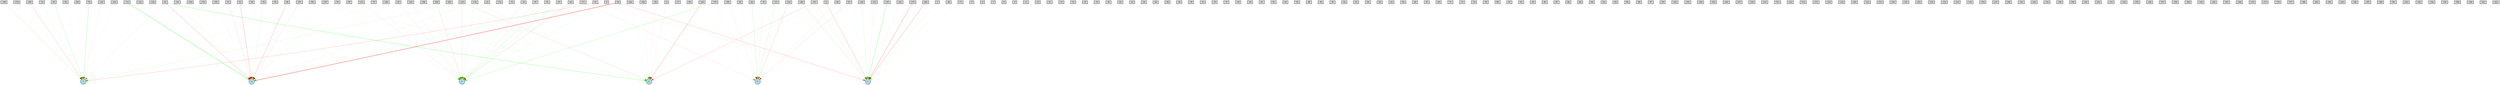 digraph {
	graph [nodesep=0.5 ranksep=6]
	node [fontsize=9 height=0.2 shape=circle width=0.2]
	-1 [fillcolor=lightgray shape=box style=filled]
	-2 [fillcolor=lightgray shape=box style=filled]
	-3 [fillcolor=lightgray shape=box style=filled]
	-4 [fillcolor=lightgray shape=box style=filled]
	-5 [fillcolor=lightgray shape=box style=filled]
	-6 [fillcolor=lightgray shape=box style=filled]
	-7 [fillcolor=lightgray shape=box style=filled]
	-8 [fillcolor=lightgray shape=box style=filled]
	-9 [fillcolor=lightgray shape=box style=filled]
	-10 [fillcolor=lightgray shape=box style=filled]
	-11 [fillcolor=lightgray shape=box style=filled]
	-12 [fillcolor=lightgray shape=box style=filled]
	-13 [fillcolor=lightgray shape=box style=filled]
	-14 [fillcolor=lightgray shape=box style=filled]
	-15 [fillcolor=lightgray shape=box style=filled]
	-16 [fillcolor=lightgray shape=box style=filled]
	-17 [fillcolor=lightgray shape=box style=filled]
	-18 [fillcolor=lightgray shape=box style=filled]
	-19 [fillcolor=lightgray shape=box style=filled]
	-20 [fillcolor=lightgray shape=box style=filled]
	-21 [fillcolor=lightgray shape=box style=filled]
	-22 [fillcolor=lightgray shape=box style=filled]
	-23 [fillcolor=lightgray shape=box style=filled]
	-24 [fillcolor=lightgray shape=box style=filled]
	-25 [fillcolor=lightgray shape=box style=filled]
	-26 [fillcolor=lightgray shape=box style=filled]
	-27 [fillcolor=lightgray shape=box style=filled]
	-28 [fillcolor=lightgray shape=box style=filled]
	-29 [fillcolor=lightgray shape=box style=filled]
	-30 [fillcolor=lightgray shape=box style=filled]
	-31 [fillcolor=lightgray shape=box style=filled]
	-32 [fillcolor=lightgray shape=box style=filled]
	-33 [fillcolor=lightgray shape=box style=filled]
	-34 [fillcolor=lightgray shape=box style=filled]
	-35 [fillcolor=lightgray shape=box style=filled]
	-36 [fillcolor=lightgray shape=box style=filled]
	-37 [fillcolor=lightgray shape=box style=filled]
	-38 [fillcolor=lightgray shape=box style=filled]
	-39 [fillcolor=lightgray shape=box style=filled]
	-40 [fillcolor=lightgray shape=box style=filled]
	-41 [fillcolor=lightgray shape=box style=filled]
	-42 [fillcolor=lightgray shape=box style=filled]
	-43 [fillcolor=lightgray shape=box style=filled]
	-44 [fillcolor=lightgray shape=box style=filled]
	-45 [fillcolor=lightgray shape=box style=filled]
	-46 [fillcolor=lightgray shape=box style=filled]
	-47 [fillcolor=lightgray shape=box style=filled]
	-48 [fillcolor=lightgray shape=box style=filled]
	-49 [fillcolor=lightgray shape=box style=filled]
	-50 [fillcolor=lightgray shape=box style=filled]
	-51 [fillcolor=lightgray shape=box style=filled]
	-52 [fillcolor=lightgray shape=box style=filled]
	-53 [fillcolor=lightgray shape=box style=filled]
	-54 [fillcolor=lightgray shape=box style=filled]
	-55 [fillcolor=lightgray shape=box style=filled]
	-56 [fillcolor=lightgray shape=box style=filled]
	-57 [fillcolor=lightgray shape=box style=filled]
	-58 [fillcolor=lightgray shape=box style=filled]
	-59 [fillcolor=lightgray shape=box style=filled]
	-60 [fillcolor=lightgray shape=box style=filled]
	-61 [fillcolor=lightgray shape=box style=filled]
	-62 [fillcolor=lightgray shape=box style=filled]
	-63 [fillcolor=lightgray shape=box style=filled]
	-64 [fillcolor=lightgray shape=box style=filled]
	-65 [fillcolor=lightgray shape=box style=filled]
	-66 [fillcolor=lightgray shape=box style=filled]
	-67 [fillcolor=lightgray shape=box style=filled]
	-68 [fillcolor=lightgray shape=box style=filled]
	-69 [fillcolor=lightgray shape=box style=filled]
	-70 [fillcolor=lightgray shape=box style=filled]
	-71 [fillcolor=lightgray shape=box style=filled]
	-72 [fillcolor=lightgray shape=box style=filled]
	-73 [fillcolor=lightgray shape=box style=filled]
	-74 [fillcolor=lightgray shape=box style=filled]
	-75 [fillcolor=lightgray shape=box style=filled]
	-76 [fillcolor=lightgray shape=box style=filled]
	-77 [fillcolor=lightgray shape=box style=filled]
	-78 [fillcolor=lightgray shape=box style=filled]
	-79 [fillcolor=lightgray shape=box style=filled]
	-80 [fillcolor=lightgray shape=box style=filled]
	-81 [fillcolor=lightgray shape=box style=filled]
	-82 [fillcolor=lightgray shape=box style=filled]
	-83 [fillcolor=lightgray shape=box style=filled]
	-84 [fillcolor=lightgray shape=box style=filled]
	-85 [fillcolor=lightgray shape=box style=filled]
	-86 [fillcolor=lightgray shape=box style=filled]
	-87 [fillcolor=lightgray shape=box style=filled]
	-88 [fillcolor=lightgray shape=box style=filled]
	-89 [fillcolor=lightgray shape=box style=filled]
	-90 [fillcolor=lightgray shape=box style=filled]
	-91 [fillcolor=lightgray shape=box style=filled]
	-92 [fillcolor=lightgray shape=box style=filled]
	-93 [fillcolor=lightgray shape=box style=filled]
	-94 [fillcolor=lightgray shape=box style=filled]
	-95 [fillcolor=lightgray shape=box style=filled]
	-96 [fillcolor=lightgray shape=box style=filled]
	-97 [fillcolor=lightgray shape=box style=filled]
	-98 [fillcolor=lightgray shape=box style=filled]
	-99 [fillcolor=lightgray shape=box style=filled]
	-100 [fillcolor=lightgray shape=box style=filled]
	-101 [fillcolor=lightgray shape=box style=filled]
	-102 [fillcolor=lightgray shape=box style=filled]
	-103 [fillcolor=lightgray shape=box style=filled]
	-104 [fillcolor=lightgray shape=box style=filled]
	-105 [fillcolor=lightgray shape=box style=filled]
	-106 [fillcolor=lightgray shape=box style=filled]
	-107 [fillcolor=lightgray shape=box style=filled]
	-108 [fillcolor=lightgray shape=box style=filled]
	-109 [fillcolor=lightgray shape=box style=filled]
	-110 [fillcolor=lightgray shape=box style=filled]
	-111 [fillcolor=lightgray shape=box style=filled]
	-112 [fillcolor=lightgray shape=box style=filled]
	-113 [fillcolor=lightgray shape=box style=filled]
	-114 [fillcolor=lightgray shape=box style=filled]
	-115 [fillcolor=lightgray shape=box style=filled]
	-116 [fillcolor=lightgray shape=box style=filled]
	-117 [fillcolor=lightgray shape=box style=filled]
	-118 [fillcolor=lightgray shape=box style=filled]
	-119 [fillcolor=lightgray shape=box style=filled]
	-120 [fillcolor=lightgray shape=box style=filled]
	-121 [fillcolor=lightgray shape=box style=filled]
	-122 [fillcolor=lightgray shape=box style=filled]
	-123 [fillcolor=lightgray shape=box style=filled]
	-124 [fillcolor=lightgray shape=box style=filled]
	-125 [fillcolor=lightgray shape=box style=filled]
	-126 [fillcolor=lightgray shape=box style=filled]
	-127 [fillcolor=lightgray shape=box style=filled]
	-128 [fillcolor=lightgray shape=box style=filled]
	-129 [fillcolor=lightgray shape=box style=filled]
	-130 [fillcolor=lightgray shape=box style=filled]
	-131 [fillcolor=lightgray shape=box style=filled]
	-132 [fillcolor=lightgray shape=box style=filled]
	-133 [fillcolor=lightgray shape=box style=filled]
	-134 [fillcolor=lightgray shape=box style=filled]
	-135 [fillcolor=lightgray shape=box style=filled]
	-136 [fillcolor=lightgray shape=box style=filled]
	-137 [fillcolor=lightgray shape=box style=filled]
	-138 [fillcolor=lightgray shape=box style=filled]
	-139 [fillcolor=lightgray shape=box style=filled]
	-140 [fillcolor=lightgray shape=box style=filled]
	-141 [fillcolor=lightgray shape=box style=filled]
	-142 [fillcolor=lightgray shape=box style=filled]
	-143 [fillcolor=lightgray shape=box style=filled]
	-144 [fillcolor=lightgray shape=box style=filled]
	-145 [fillcolor=lightgray shape=box style=filled]
	-146 [fillcolor=lightgray shape=box style=filled]
	-147 [fillcolor=lightgray shape=box style=filled]
	-148 [fillcolor=lightgray shape=box style=filled]
	-149 [fillcolor=lightgray shape=box style=filled]
	-150 [fillcolor=lightgray shape=box style=filled]
	-151 [fillcolor=lightgray shape=box style=filled]
	-152 [fillcolor=lightgray shape=box style=filled]
	-153 [fillcolor=lightgray shape=box style=filled]
	-154 [fillcolor=lightgray shape=box style=filled]
	-155 [fillcolor=lightgray shape=box style=filled]
	-156 [fillcolor=lightgray shape=box style=filled]
	-157 [fillcolor=lightgray shape=box style=filled]
	-158 [fillcolor=lightgray shape=box style=filled]
	-159 [fillcolor=lightgray shape=box style=filled]
	-160 [fillcolor=lightgray shape=box style=filled]
	-161 [fillcolor=lightgray shape=box style=filled]
	-162 [fillcolor=lightgray shape=box style=filled]
	-163 [fillcolor=lightgray shape=box style=filled]
	-164 [fillcolor=lightgray shape=box style=filled]
	-165 [fillcolor=lightgray shape=box style=filled]
	-166 [fillcolor=lightgray shape=box style=filled]
	-167 [fillcolor=lightgray shape=box style=filled]
	-168 [fillcolor=lightgray shape=box style=filled]
	-169 [fillcolor=lightgray shape=box style=filled]
	-170 [fillcolor=lightgray shape=box style=filled]
	-171 [fillcolor=lightgray shape=box style=filled]
	-172 [fillcolor=lightgray shape=box style=filled]
	-173 [fillcolor=lightgray shape=box style=filled]
	-174 [fillcolor=lightgray shape=box style=filled]
	-175 [fillcolor=lightgray shape=box style=filled]
	-176 [fillcolor=lightgray shape=box style=filled]
	-177 [fillcolor=lightgray shape=box style=filled]
	-178 [fillcolor=lightgray shape=box style=filled]
	-179 [fillcolor=lightgray shape=box style=filled]
	-180 [fillcolor=lightgray shape=box style=filled]
	-181 [fillcolor=lightgray shape=box style=filled]
	-182 [fillcolor=lightgray shape=box style=filled]
	-183 [fillcolor=lightgray shape=box style=filled]
	-184 [fillcolor=lightgray shape=box style=filled]
	-185 [fillcolor=lightgray shape=box style=filled]
	-186 [fillcolor=lightgray shape=box style=filled]
	-187 [fillcolor=lightgray shape=box style=filled]
	-188 [fillcolor=lightgray shape=box style=filled]
	-189 [fillcolor=lightgray shape=box style=filled]
	-190 [fillcolor=lightgray shape=box style=filled]
	-191 [fillcolor=lightgray shape=box style=filled]
	-192 [fillcolor=lightgray shape=box style=filled]
	-193 [fillcolor=lightgray shape=box style=filled]
	-194 [fillcolor=lightgray shape=box style=filled]
	-195 [fillcolor=lightgray shape=box style=filled]
	-196 [fillcolor=lightgray shape=box style=filled]
	-197 [fillcolor=lightgray shape=box style=filled]
	-198 [fillcolor=lightgray shape=box style=filled]
	-199 [fillcolor=lightgray shape=box style=filled]
	-200 [fillcolor=lightgray shape=box style=filled]
	-201 [fillcolor=lightgray shape=box style=filled]
	-202 [fillcolor=lightgray shape=box style=filled]
	-203 [fillcolor=lightgray shape=box style=filled]
	-204 [fillcolor=lightgray shape=box style=filled]
	0 [fillcolor=lightblue style=filled]
	1 [fillcolor=lightblue style=filled]
	2 [fillcolor=lightblue style=filled]
	3 [fillcolor=lightblue style=filled]
	4 [fillcolor=lightblue style=filled]
	5 [fillcolor=lightblue style=filled]
	-47 -> 5 [color=red penwidth=0.18758087062669 style=solid]
	-179 -> 5 [color=green penwidth=0.46478005451420135 style=solid]
	-197 -> 2 [color=red penwidth=0.31248131454408323 style=solid]
	-185 -> 4 [color=red penwidth=0.32026145025948366 style=dotted]
	-82 -> 4 [color=green penwidth=0.4687334704422408 style=dotted]
	-169 -> 3 [color=green penwidth=0.34741917895756536 style=solid]
	-59 -> 4 [color=green penwidth=0.23976893191147405 style=solid]
	-98 -> 4 [color=red penwidth=0.5285392402814469 style=solid]
	-166 -> 2 [color=green penwidth=0.30923178989239686 style=dotted]
	-38 -> 2 [color=red penwidth=0.37973214032448643 style=dotted]
	-197 -> 1 [color=red penwidth=0.1491480746755988 style=solid]
	-143 -> 3 [color=green penwidth=0.22808644777867246 style=solid]
	-113 -> 0 [color=green penwidth=0.3698006387349029 style=solid]
	-75 -> 5 [color=green penwidth=0.3574026085831499 style=dotted]
	-128 -> 1 [color=green penwidth=0.27293606042751584 style=solid]
	-144 -> 3 [color=green penwidth=0.4257130430949787 style=dotted]
	-158 -> 4 [color=red penwidth=0.20999073163230944 style=dotted]
	-125 -> 3 [color=red penwidth=0.6166600998398701 style=dotted]
	-151 -> 4 [color=red penwidth=0.10427960618134141 style=solid]
	-77 -> 1 [color=green penwidth=0.5737117868537704 style=dotted]
	-162 -> 2 [color=green penwidth=0.6121698225428914 style=dotted]
	-179 -> 0 [color=green penwidth=0.13082104841773434 style=solid]
	-42 -> 2 [color=green penwidth=0.6554566834022264 style=solid]
	-84 -> 2 [color=red penwidth=0.1108844823164267 style=dotted]
	-4 -> 1 [color=red penwidth=0.5048792448847796 style=solid]
	-58 -> 4 [color=red penwidth=0.2551725337316621 style=dotted]
	-57 -> 5 [color=green penwidth=0.32514582798361613 style=solid]
	-34 -> 5 [color=green penwidth=0.22427906980967094 style=solid]
	-100 -> 5 [color=green penwidth=0.10332694807188433 style=dotted]
	-95 -> 5 [color=green penwidth=0.13371333813334577 style=dotted]
	-139 -> 5 [color=green penwidth=0.3143783206444027 style=dotted]
	-42 -> 4 [color=red penwidth=0.48077156112460384 style=solid]
	-204 -> 5 [color=green penwidth=0.33814590817112966 style=dotted]
	-136 -> 2 [color=green penwidth=0.6184621051177103 style=dotted]
	-4 -> 2 [color=red penwidth=0.38851263899679933 style=dotted]
	-174 -> 3 [color=red penwidth=0.20926094783348115 style=dotted]
	-172 -> 2 [color=green penwidth=0.3121628816683747 style=dotted]
	-5 -> 5 [color=green penwidth=0.1658894552982296 style=solid]
	-131 -> 1 [color=green penwidth=0.21379205515378644 style=solid]
	-161 -> 1 [color=red penwidth=0.6124621611756481 style=dotted]
	-136 -> 5 [color=green penwidth=0.21975564573774142 style=solid]
	-136 -> 4 [color=red penwidth=0.3686803243834834 style=dotted]
	-21 -> 5 [color=green penwidth=0.42728830147491736 style=dotted]
	-65 -> 5 [color=red penwidth=0.31589270489399857 style=solid]
	-79 -> 4 [color=red penwidth=1.186426385519384 style=solid]
	-202 -> 1 [color=red penwidth=0.5705284240523376 style=solid]
	-109 -> 2 [color=red penwidth=0.5369595812954138 style=solid]
	-60 -> 0 [color=red penwidth=0.1390911022231776 style=solid]
	-55 -> 5 [color=green penwidth=0.39909460469834135 style=solid]
	-70 -> 4 [color=green penwidth=0.5906369389621002 style=dotted]
	-190 -> 0 [color=red penwidth=0.6203345039131388 style=dotted]
	-27 -> 0 [color=red penwidth=0.20979799186111361 style=solid]
	-79 -> 1 [color=red penwidth=0.39480569561387446 style=solid]
	-122 -> 4 [color=green penwidth=0.10165022713799923 style=solid]
	-70 -> 5 [color=red penwidth=0.17378541762029248 style=dotted]
	-115 -> 5 [color=red penwidth=0.1601599147820202 style=solid]
	-68 -> 3 [color=green penwidth=0.21833782916301953 style=dotted]
	-200 -> 3 [color=red penwidth=0.3670489096828895 style=solid]
	-178 -> 4 [color=red penwidth=0.10617064851418993 style=dotted]
	-199 -> 5 [color=red penwidth=0.29036693808884856 style=solid]
	-46 -> 1 [color=green penwidth=0.3914481316392241 style=dotted]
	-147 -> 1 [color=green penwidth=0.842279772438357 style=solid]
	-14 -> 3 [color=green penwidth=0.2019126756354478 style=solid]
	-31 -> 4 [color=red penwidth=0.278880800797667 style=solid]
	-148 -> 5 [color=green penwidth=0.3319342797346798 style=dotted]
	-163 -> 5 [color=green penwidth=0.21933179677026537 style=solid]
	-138 -> 4 [color=green penwidth=0.2125316414015515 style=dotted]
	-143 -> 2 [color=red penwidth=0.23745712453072937 style=solid]
	-66 -> 0 [color=green penwidth=0.4486264529119339 style=solid]
	-139 -> 4 [color=red penwidth=0.2974969608099912 style=dotted]
	-124 -> 0 [color=red penwidth=0.3576655268819118 style=solid]
	-162 -> 3 [color=green penwidth=0.37949693253474703 style=dotted]
	-143 -> 5 [color=red penwidth=0.22206133322327043 style=solid]
	-33 -> 5 [color=red penwidth=0.20772794364466812 style=dotted]
	-60 -> 1 [color=green penwidth=0.10147177867371142 style=dotted]
	-76 -> 3 [color=green penwidth=0.6453046330336817 style=solid]
	-172 -> 4 [color=green penwidth=0.363654013124872 style=dotted]
	-91 -> 5 [color=red penwidth=0.13135253775310457 style=solid]
	-188 -> 2 [color=green penwidth=0.6943329768717472 style=dotted]
	-175 -> 1 [color=red penwidth=0.7046123636118024 style=solid]
	-42 -> 3 [color=red penwidth=0.10919621601082136 style=solid]
	-100 -> 1 [color=green penwidth=0.3892207806624288 style=solid]
	-101 -> 4 [color=red penwidth=0.22453423710028153 style=solid]
	-72 -> 0 [color=green penwidth=0.23353988379511129 style=solid]
	-17 -> 2 [color=green penwidth=0.3343314396481164 style=dotted]
	-171 -> 4 [color=green penwidth=0.19836403503061661 style=solid]
	-25 -> 3 [color=green penwidth=0.42623832828486474 style=solid]
	-112 -> 4 [color=green penwidth=0.9853613902469315 style=solid]
	-171 -> 0 [color=red penwidth=0.16293923382181402 style=solid]
	-61 -> 1 [color=red penwidth=0.39907888806298286 style=dotted]
	-10 -> 0 [color=red penwidth=0.23813437173752608 style=dotted]
	-27 -> 1 [color=green penwidth=0.4882998227991965 style=dotted]
	-61 -> 3 [color=red penwidth=0.3871030622309427 style=solid]
	-184 -> 5 [color=green penwidth=0.3283787942861699 style=dotted]
	-36 -> 3 [color=red penwidth=0.23123004087233728 style=dotted]
	-51 -> 4 [color=red penwidth=0.5877670289826097 style=solid]
	-1 -> 1 [color=green penwidth=0.2030125746506769 style=solid]
	-2 -> 2 [color=red penwidth=0.12580678786421037 style=solid]
}
